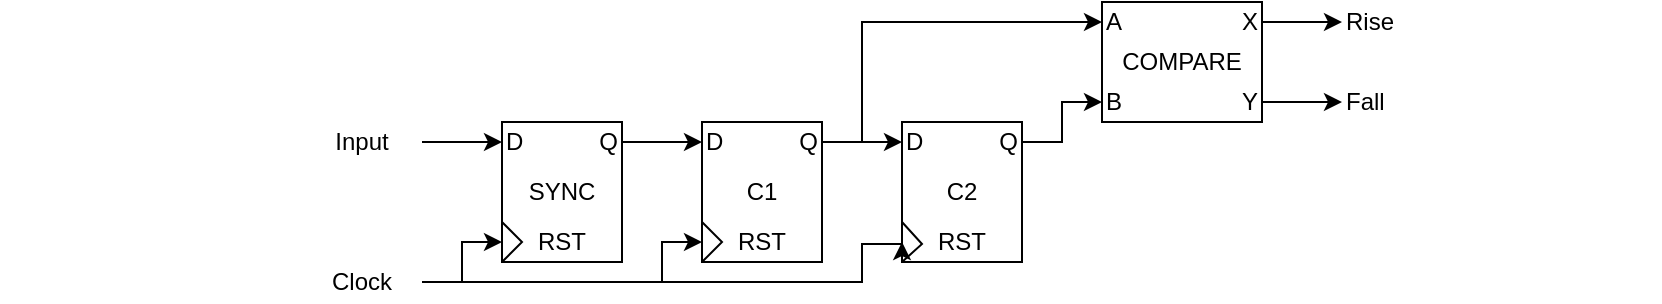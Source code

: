 <mxfile version="26.2.14">
  <diagram name="Page-1" id="MPv4amF0GobrSIXjeFQn">
    <mxGraphModel dx="2253" dy="863" grid="1" gridSize="10" guides="1" tooltips="1" connect="1" arrows="1" fold="1" page="1" pageScale="1" pageWidth="827" pageHeight="1169" math="0" shadow="0">
      <root>
        <mxCell id="0" />
        <mxCell id="1" parent="0" />
        <mxCell id="Bl_G8V9L4koLNQwN9SKk-6" value="" style="group" parent="1" vertex="1" connectable="0">
          <mxGeometry x="250" y="280" width="60" height="70" as="geometry" />
        </mxCell>
        <mxCell id="Bl_G8V9L4koLNQwN9SKk-1" value="SYNC" style="rounded=0;whiteSpace=wrap;html=1;" parent="Bl_G8V9L4koLNQwN9SKk-6" vertex="1">
          <mxGeometry width="60" height="70" as="geometry" />
        </mxCell>
        <mxCell id="Bl_G8V9L4koLNQwN9SKk-2" value="D" style="text;html=1;align=left;verticalAlign=middle;whiteSpace=wrap;rounded=0;" parent="Bl_G8V9L4koLNQwN9SKk-6" vertex="1">
          <mxGeometry width="30" height="20" as="geometry" />
        </mxCell>
        <mxCell id="Bl_G8V9L4koLNQwN9SKk-3" value="Q" style="text;html=1;align=right;verticalAlign=middle;whiteSpace=wrap;rounded=0;" parent="Bl_G8V9L4koLNQwN9SKk-6" vertex="1">
          <mxGeometry x="30" width="30" height="20" as="geometry" />
        </mxCell>
        <mxCell id="Bl_G8V9L4koLNQwN9SKk-4" value="RST" style="text;html=1;align=center;verticalAlign=middle;whiteSpace=wrap;rounded=0;" parent="Bl_G8V9L4koLNQwN9SKk-6" vertex="1">
          <mxGeometry y="50" width="60" height="20" as="geometry" />
        </mxCell>
        <mxCell id="Bl_G8V9L4koLNQwN9SKk-5" value="" style="endArrow=none;html=1;rounded=0;exitX=0;exitY=1;exitDx=0;exitDy=0;entryX=0;entryY=0;entryDx=0;entryDy=0;" parent="Bl_G8V9L4koLNQwN9SKk-6" source="Bl_G8V9L4koLNQwN9SKk-4" target="Bl_G8V9L4koLNQwN9SKk-4" edge="1">
          <mxGeometry width="50" height="50" relative="1" as="geometry">
            <mxPoint x="10" y="70" as="sourcePoint" />
            <mxPoint x="60" y="26.25" as="targetPoint" />
            <Array as="points">
              <mxPoint x="10" y="60" />
            </Array>
          </mxGeometry>
        </mxCell>
        <mxCell id="Bl_G8V9L4koLNQwN9SKk-8" value="" style="group" parent="1" vertex="1" connectable="0">
          <mxGeometry x="350" y="280" width="60" height="70" as="geometry" />
        </mxCell>
        <mxCell id="Bl_G8V9L4koLNQwN9SKk-9" value="C1" style="rounded=0;whiteSpace=wrap;html=1;" parent="Bl_G8V9L4koLNQwN9SKk-8" vertex="1">
          <mxGeometry width="60" height="70" as="geometry" />
        </mxCell>
        <mxCell id="Bl_G8V9L4koLNQwN9SKk-10" value="D" style="text;html=1;align=left;verticalAlign=middle;whiteSpace=wrap;rounded=0;" parent="Bl_G8V9L4koLNQwN9SKk-8" vertex="1">
          <mxGeometry width="30" height="20" as="geometry" />
        </mxCell>
        <mxCell id="Bl_G8V9L4koLNQwN9SKk-11" value="Q" style="text;html=1;align=right;verticalAlign=middle;whiteSpace=wrap;rounded=0;" parent="Bl_G8V9L4koLNQwN9SKk-8" vertex="1">
          <mxGeometry x="30" width="30" height="20" as="geometry" />
        </mxCell>
        <mxCell id="Bl_G8V9L4koLNQwN9SKk-12" value="RST" style="text;html=1;align=center;verticalAlign=middle;whiteSpace=wrap;rounded=0;" parent="Bl_G8V9L4koLNQwN9SKk-8" vertex="1">
          <mxGeometry y="50" width="60" height="20" as="geometry" />
        </mxCell>
        <mxCell id="Bl_G8V9L4koLNQwN9SKk-13" value="" style="endArrow=none;html=1;rounded=0;exitX=0;exitY=1;exitDx=0;exitDy=0;entryX=0;entryY=0;entryDx=0;entryDy=0;" parent="Bl_G8V9L4koLNQwN9SKk-8" source="Bl_G8V9L4koLNQwN9SKk-12" target="Bl_G8V9L4koLNQwN9SKk-12" edge="1">
          <mxGeometry width="50" height="50" relative="1" as="geometry">
            <mxPoint x="10" y="70" as="sourcePoint" />
            <mxPoint x="60" y="26.25" as="targetPoint" />
            <Array as="points">
              <mxPoint x="10" y="60" />
            </Array>
          </mxGeometry>
        </mxCell>
        <mxCell id="Bl_G8V9L4koLNQwN9SKk-14" value="" style="group" parent="1" vertex="1" connectable="0">
          <mxGeometry x="450" y="280" width="60" height="70" as="geometry" />
        </mxCell>
        <mxCell id="Bl_G8V9L4koLNQwN9SKk-15" value="C2" style="rounded=0;whiteSpace=wrap;html=1;" parent="Bl_G8V9L4koLNQwN9SKk-14" vertex="1">
          <mxGeometry width="60" height="70" as="geometry" />
        </mxCell>
        <mxCell id="Bl_G8V9L4koLNQwN9SKk-16" value="D" style="text;html=1;align=left;verticalAlign=middle;whiteSpace=wrap;rounded=0;" parent="Bl_G8V9L4koLNQwN9SKk-14" vertex="1">
          <mxGeometry width="30" height="20" as="geometry" />
        </mxCell>
        <mxCell id="Bl_G8V9L4koLNQwN9SKk-17" value="Q" style="text;html=1;align=right;verticalAlign=middle;whiteSpace=wrap;rounded=0;" parent="Bl_G8V9L4koLNQwN9SKk-14" vertex="1">
          <mxGeometry x="30" width="30" height="20" as="geometry" />
        </mxCell>
        <mxCell id="Bl_G8V9L4koLNQwN9SKk-18" value="RST" style="text;html=1;align=center;verticalAlign=middle;whiteSpace=wrap;rounded=0;" parent="Bl_G8V9L4koLNQwN9SKk-14" vertex="1">
          <mxGeometry y="50" width="60" height="20" as="geometry" />
        </mxCell>
        <mxCell id="Bl_G8V9L4koLNQwN9SKk-19" value="" style="endArrow=none;html=1;rounded=0;exitX=0;exitY=1;exitDx=0;exitDy=0;entryX=0;entryY=0;entryDx=0;entryDy=0;" parent="Bl_G8V9L4koLNQwN9SKk-14" source="Bl_G8V9L4koLNQwN9SKk-18" target="Bl_G8V9L4koLNQwN9SKk-18" edge="1">
          <mxGeometry width="50" height="50" relative="1" as="geometry">
            <mxPoint x="10" y="70" as="sourcePoint" />
            <mxPoint x="60" y="26.25" as="targetPoint" />
            <Array as="points">
              <mxPoint x="10" y="61" />
            </Array>
          </mxGeometry>
        </mxCell>
        <mxCell id="Bl_G8V9L4koLNQwN9SKk-28" value="Fall" style="text;html=1;align=left;verticalAlign=middle;whiteSpace=wrap;rounded=0;" parent="1" vertex="1">
          <mxGeometry x="670" y="260" width="40" height="20" as="geometry" />
        </mxCell>
        <mxCell id="Bl_G8V9L4koLNQwN9SKk-30" value="Rise" style="text;html=1;align=left;verticalAlign=middle;whiteSpace=wrap;rounded=0;" parent="1" vertex="1">
          <mxGeometry x="670" y="220" width="40" height="20" as="geometry" />
        </mxCell>
        <mxCell id="Bl_G8V9L4koLNQwN9SKk-31" style="edgeStyle=orthogonalEdgeStyle;rounded=0;orthogonalLoop=1;jettySize=auto;html=1;exitX=1;exitY=0.5;exitDx=0;exitDy=0;entryX=0;entryY=0.5;entryDx=0;entryDy=0;" parent="1" source="Bl_G8V9L4koLNQwN9SKk-3" target="Bl_G8V9L4koLNQwN9SKk-10" edge="1">
          <mxGeometry relative="1" as="geometry" />
        </mxCell>
        <mxCell id="Bl_G8V9L4koLNQwN9SKk-32" style="edgeStyle=orthogonalEdgeStyle;rounded=0;orthogonalLoop=1;jettySize=auto;html=1;exitX=1;exitY=0.5;exitDx=0;exitDy=0;entryX=0;entryY=0.5;entryDx=0;entryDy=0;" parent="1" source="Bl_G8V9L4koLNQwN9SKk-11" target="Bl_G8V9L4koLNQwN9SKk-16" edge="1">
          <mxGeometry relative="1" as="geometry" />
        </mxCell>
        <mxCell id="Bl_G8V9L4koLNQwN9SKk-33" style="edgeStyle=orthogonalEdgeStyle;rounded=0;orthogonalLoop=1;jettySize=auto;html=1;exitX=1;exitY=0.5;exitDx=0;exitDy=0;entryX=0;entryY=0.5;entryDx=0;entryDy=0;" parent="1" source="Bl_G8V9L4koLNQwN9SKk-17" target="Bl_G8V9L4koLNQwN9SKk-24" edge="1">
          <mxGeometry relative="1" as="geometry" />
        </mxCell>
        <mxCell id="Bl_G8V9L4koLNQwN9SKk-34" style="edgeStyle=orthogonalEdgeStyle;rounded=0;orthogonalLoop=1;jettySize=auto;html=1;exitX=1;exitY=0.5;exitDx=0;exitDy=0;entryX=0;entryY=0.5;entryDx=0;entryDy=0;" parent="1" source="Bl_G8V9L4koLNQwN9SKk-11" target="Bl_G8V9L4koLNQwN9SKk-29" edge="1">
          <mxGeometry relative="1" as="geometry">
            <Array as="points">
              <mxPoint x="410" y="290" />
              <mxPoint x="430" y="290" />
              <mxPoint x="430" y="230" />
            </Array>
          </mxGeometry>
        </mxCell>
        <mxCell id="Bl_G8V9L4koLNQwN9SKk-37" style="edgeStyle=orthogonalEdgeStyle;rounded=0;orthogonalLoop=1;jettySize=auto;html=1;exitX=1;exitY=0.5;exitDx=0;exitDy=0;entryX=0;entryY=0.5;entryDx=0;entryDy=0;" parent="1" source="Bl_G8V9L4koLNQwN9SKk-35" target="Bl_G8V9L4koLNQwN9SKk-2" edge="1">
          <mxGeometry relative="1" as="geometry" />
        </mxCell>
        <mxCell id="Bl_G8V9L4koLNQwN9SKk-35" value="Input" style="text;html=1;align=center;verticalAlign=middle;whiteSpace=wrap;rounded=0;" parent="1" vertex="1">
          <mxGeometry x="150" y="280" width="60" height="20" as="geometry" />
        </mxCell>
        <mxCell id="Bl_G8V9L4koLNQwN9SKk-38" style="edgeStyle=orthogonalEdgeStyle;rounded=0;orthogonalLoop=1;jettySize=auto;html=1;exitX=1;exitY=0.5;exitDx=0;exitDy=0;entryX=0;entryY=0.5;entryDx=0;entryDy=0;" parent="1" source="Bl_G8V9L4koLNQwN9SKk-36" target="Bl_G8V9L4koLNQwN9SKk-4" edge="1">
          <mxGeometry relative="1" as="geometry">
            <Array as="points">
              <mxPoint x="210" y="360" />
              <mxPoint x="230" y="360" />
              <mxPoint x="230" y="340" />
            </Array>
          </mxGeometry>
        </mxCell>
        <mxCell id="Bl_G8V9L4koLNQwN9SKk-39" style="edgeStyle=orthogonalEdgeStyle;rounded=0;orthogonalLoop=1;jettySize=auto;html=1;exitX=1;exitY=0.5;exitDx=0;exitDy=0;entryX=0;entryY=0.5;entryDx=0;entryDy=0;" parent="1" source="Bl_G8V9L4koLNQwN9SKk-36" target="Bl_G8V9L4koLNQwN9SKk-12" edge="1">
          <mxGeometry relative="1" as="geometry">
            <Array as="points">
              <mxPoint x="210" y="360" />
              <mxPoint x="330" y="360" />
              <mxPoint x="330" y="340" />
            </Array>
          </mxGeometry>
        </mxCell>
        <mxCell id="Bl_G8V9L4koLNQwN9SKk-36" value="Clock" style="text;html=1;align=center;verticalAlign=middle;whiteSpace=wrap;rounded=0;" parent="1" vertex="1">
          <mxGeometry x="150" y="350" width="60" height="20" as="geometry" />
        </mxCell>
        <mxCell id="Bl_G8V9L4koLNQwN9SKk-44" style="edgeStyle=orthogonalEdgeStyle;rounded=0;orthogonalLoop=1;jettySize=auto;html=1;exitX=1;exitY=0.5;exitDx=0;exitDy=0;entryX=0;entryY=0.5;entryDx=0;entryDy=0;" parent="1" source="Bl_G8V9L4koLNQwN9SKk-41" target="Bl_G8V9L4koLNQwN9SKk-28" edge="1">
          <mxGeometry relative="1" as="geometry" />
        </mxCell>
        <mxCell id="Bl_G8V9L4koLNQwN9SKk-43" style="edgeStyle=orthogonalEdgeStyle;rounded=0;orthogonalLoop=1;jettySize=auto;html=1;exitX=1;exitY=0.5;exitDx=0;exitDy=0;entryX=0;entryY=0.5;entryDx=0;entryDy=0;" parent="1" source="Bl_G8V9L4koLNQwN9SKk-42" target="Bl_G8V9L4koLNQwN9SKk-30" edge="1">
          <mxGeometry relative="1" as="geometry" />
        </mxCell>
        <mxCell id="1B66DnHVNHXqBbKW_5Wa-2" style="edgeStyle=orthogonalEdgeStyle;rounded=0;orthogonalLoop=1;jettySize=auto;html=1;exitX=1;exitY=0.5;exitDx=0;exitDy=0;entryX=0;entryY=0.5;entryDx=0;entryDy=0;" parent="1" source="Bl_G8V9L4koLNQwN9SKk-36" target="Bl_G8V9L4koLNQwN9SKk-18" edge="1">
          <mxGeometry relative="1" as="geometry">
            <Array as="points">
              <mxPoint x="430" y="360" />
              <mxPoint x="430" y="341" />
              <mxPoint x="450" y="341" />
            </Array>
          </mxGeometry>
        </mxCell>
        <mxCell id="Bl_G8V9L4koLNQwN9SKk-21" value="COMPARE" style="rounded=0;whiteSpace=wrap;html=1;" parent="1" vertex="1">
          <mxGeometry x="550" y="220" width="80" height="60" as="geometry" />
        </mxCell>
        <mxCell id="Bl_G8V9L4koLNQwN9SKk-24" value="B" style="text;html=1;align=left;verticalAlign=middle;whiteSpace=wrap;rounded=0;" parent="1" vertex="1">
          <mxGeometry x="550" y="260" width="20" height="20" as="geometry" />
        </mxCell>
        <mxCell id="Bl_G8V9L4koLNQwN9SKk-29" value="A" style="text;html=1;align=left;verticalAlign=middle;whiteSpace=wrap;rounded=0;" parent="1" vertex="1">
          <mxGeometry x="550" y="220" width="20" height="20" as="geometry" />
        </mxCell>
        <mxCell id="Bl_G8V9L4koLNQwN9SKk-41" value="Y" style="text;html=1;align=right;verticalAlign=middle;whiteSpace=wrap;rounded=0;" parent="1" vertex="1">
          <mxGeometry x="610" y="260" width="20" height="20" as="geometry" />
        </mxCell>
        <mxCell id="Bl_G8V9L4koLNQwN9SKk-42" value="X" style="text;html=1;align=right;verticalAlign=middle;whiteSpace=wrap;rounded=0;" parent="1" vertex="1">
          <mxGeometry x="610" y="220" width="20" height="20" as="geometry" />
        </mxCell>
        <mxCell id="7VFV5kS-4tlO1ir6xfLB-1" value="" style="rounded=0;whiteSpace=wrap;html=1;fillColor=none;strokeColor=none;" vertex="1" parent="1">
          <mxGeometry x="-1" y="220" width="830" height="140" as="geometry" />
        </mxCell>
      </root>
    </mxGraphModel>
  </diagram>
</mxfile>
